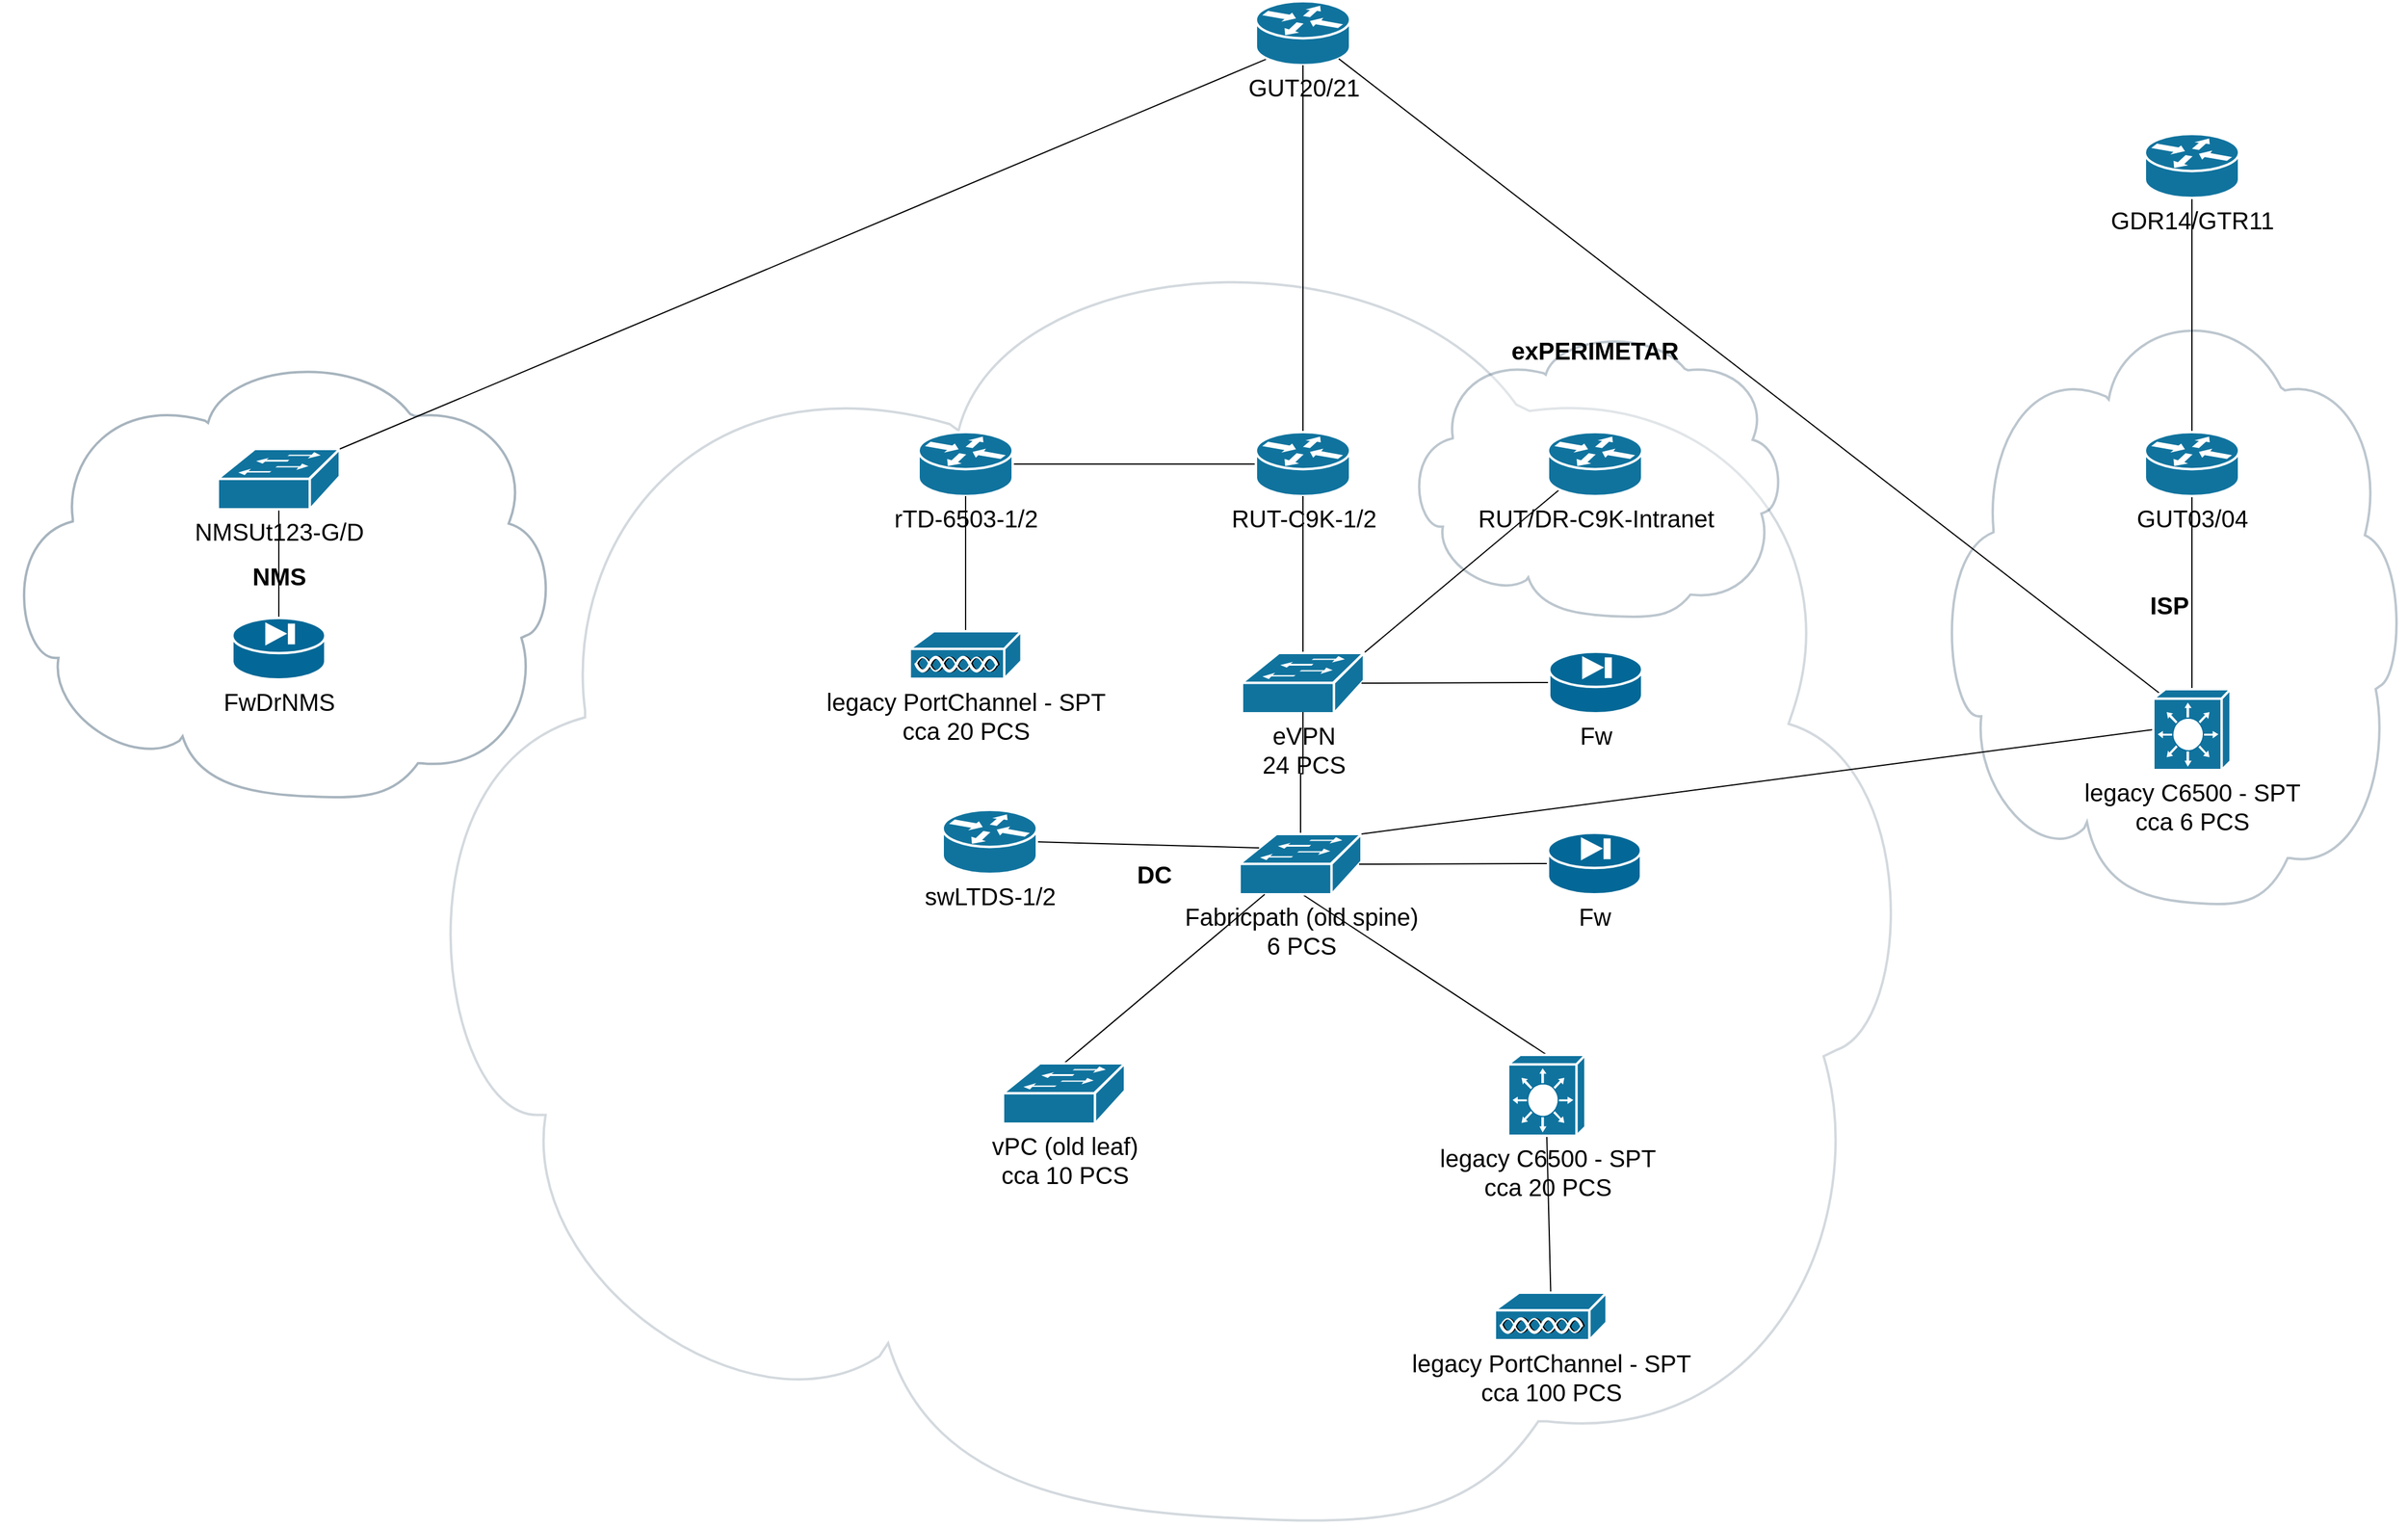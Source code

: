<mxfile version="20.8.8" type="github">
  <diagram id="6a731a19-8d31-9384-78a2-239565b7b9f0" name="Page-1">
    <mxGraphModel dx="2817" dy="1115" grid="1" gridSize="10" guides="1" tooltips="1" connect="1" arrows="1" fold="1" page="1" pageScale="1" pageWidth="827" pageHeight="1169" background="none" math="0" shadow="0">
      <root>
        <mxCell id="0" />
        <mxCell id="1" parent="0" />
        <mxCell id="YoIVaU23-7nhwGgL-xl8-2268" value="ISP" style="shape=mxgraph.cisco.storage.cloud;html=1;dashed=0;strokeColor=#23445D;fillColor=#ffffff;strokeWidth=2;fontFamily=Helvetica;fontSize=20;fontColor=#000000;align=center;fontStyle=1;opacity=30;" parent="1" vertex="1">
          <mxGeometry x="1300" y="1090" width="392" height="500" as="geometry" />
        </mxCell>
        <mxCell id="YoIVaU23-7nhwGgL-xl8-2267" value="NMS" style="shape=mxgraph.cisco.storage.cloud;html=1;dashed=0;strokeColor=#23445D;fillColor=#ffffff;strokeWidth=2;fontFamily=Helvetica;fontSize=20;fontColor=#000000;align=center;fontStyle=1;opacity=40;" parent="1" vertex="1">
          <mxGeometry x="-300" y="1130" width="460" height="371" as="geometry" />
        </mxCell>
        <mxCell id="YoIVaU23-7nhwGgL-xl8-2312" value="DC" style="shape=mxgraph.cisco.storage.cloud;html=1;dashed=0;strokeColor=#23445D;fillColor=#ffffff;strokeWidth=2;fontFamily=Helvetica;fontSize=20;fontColor=#000000;align=center;fontStyle=1;opacity=20;verticalAlign=middle;" parent="1" vertex="1">
          <mxGeometry x="20" y="1023" width="1270" height="1080" as="geometry" />
        </mxCell>
        <mxCell id="YoIVaU23-7nhwGgL-xl8-2297" style="edgeStyle=none;rounded=0;orthogonalLoop=1;jettySize=auto;html=1;exitX=0.5;exitY=0;exitDx=0;exitDy=0;exitPerimeter=0;entryX=0.5;entryY=1;entryDx=0;entryDy=0;entryPerimeter=0;fontSize=20;fontColor=#000000;endArrow=none;endFill=0;" parent="1" source="YoIVaU23-7nhwGgL-xl8-2263" target="YoIVaU23-7nhwGgL-xl8-2282" edge="1">
          <mxGeometry relative="1" as="geometry" />
        </mxCell>
        <mxCell id="YoIVaU23-7nhwGgL-xl8-2263" value="legacy PortChannel - SPT&lt;br&gt;cca 100 PCS" style="shape=mxgraph.cisco.misc.access_point;html=1;dashed=0;fillColor=#10739E;strokeColor=#ffffff;strokeWidth=2;verticalLabelPosition=bottom;verticalAlign=top;fontFamily=Helvetica;fontSize=20;fontColor=#000000;" parent="1" vertex="1">
          <mxGeometry x="937.5" y="1910" width="92.5" height="40" as="geometry" />
        </mxCell>
        <mxCell id="YoIVaU23-7nhwGgL-xl8-2318" style="edgeStyle=none;rounded=0;orthogonalLoop=1;jettySize=auto;html=1;exitX=0.5;exitY=0;exitDx=0;exitDy=0;exitPerimeter=0;fontSize=20;fontColor=#000000;endArrow=none;endFill=0;entryX=0.5;entryY=0.98;entryDx=0;entryDy=0;entryPerimeter=0;" parent="1" source="YoIVaU23-7nhwGgL-xl8-2272" target="YoIVaU23-7nhwGgL-xl8-2275" edge="1">
          <mxGeometry relative="1" as="geometry" />
        </mxCell>
        <mxCell id="YoIVaU23-7nhwGgL-xl8-2272" value="FwDrNMS" style="shape=mxgraph.cisco.security.pix_firewall;sketch=0;html=1;pointerEvents=1;dashed=0;fillColor=#036897;strokeColor=#ffffff;strokeWidth=2;verticalLabelPosition=bottom;verticalAlign=top;align=center;outlineConnect=0;fontSize=20;fontColor=#000000;" parent="1" vertex="1">
          <mxGeometry x="-108.5" y="1351" width="77" height="51" as="geometry" />
        </mxCell>
        <mxCell id="YoIVaU23-7nhwGgL-xl8-2275" value="NMSUt123-G/D" style="shape=mxgraph.cisco.switches.workgroup_switch;html=1;dashed=0;fillColor=#10739E;strokeColor=#ffffff;strokeWidth=2;verticalLabelPosition=bottom;verticalAlign=top;fontFamily=Helvetica;fontSize=20;fontColor=#000000;" parent="1" vertex="1">
          <mxGeometry x="-120.5" y="1211" width="101" height="50" as="geometry" />
        </mxCell>
        <mxCell id="YoIVaU23-7nhwGgL-xl8-2276" value="exPERIMETAR" style="shape=mxgraph.cisco.storage.cloud;html=1;dashed=0;strokeColor=#23445D;fillColor=#ffffff;strokeWidth=2;fontFamily=Helvetica;fontSize=20;fontColor=#000000;align=center;fontStyle=1;opacity=30;verticalAlign=top;" parent="1" vertex="1">
          <mxGeometry x="861.75" y="1111" width="316.5" height="240" as="geometry" />
        </mxCell>
        <mxCell id="YoIVaU23-7nhwGgL-xl8-2317" style="edgeStyle=none;rounded=0;orthogonalLoop=1;jettySize=auto;html=1;exitX=0.12;exitY=0.9;exitDx=0;exitDy=0;exitPerimeter=0;fontSize=20;fontColor=#000000;endArrow=none;endFill=0;entryX=1;entryY=0;entryDx=0;entryDy=0;entryPerimeter=0;" parent="1" source="YoIVaU23-7nhwGgL-xl8-2277" target="YoIVaU23-7nhwGgL-xl8-2275" edge="1">
          <mxGeometry relative="1" as="geometry">
            <mxPoint x="160.0" y="950" as="targetPoint" />
          </mxGeometry>
        </mxCell>
        <mxCell id="YoIVaU23-7nhwGgL-xl8-2277" value="GUT20/21" style="shape=mxgraph.cisco.routers.router;html=1;dashed=0;fillColor=#10739E;strokeColor=#ffffff;strokeWidth=2;verticalLabelPosition=bottom;verticalAlign=top;fontFamily=Helvetica;fontSize=20;fontColor=#000000;" parent="1" vertex="1">
          <mxGeometry x="739.5" y="840" width="78" height="53" as="geometry" />
        </mxCell>
        <mxCell id="YoIVaU23-7nhwGgL-xl8-2301" style="edgeStyle=none;rounded=0;orthogonalLoop=1;jettySize=auto;html=1;exitX=0;exitY=0.5;exitDx=0;exitDy=0;exitPerimeter=0;entryX=1;entryY=0.5;entryDx=0;entryDy=0;entryPerimeter=0;fontSize=20;fontColor=#000000;endArrow=none;endFill=0;" parent="1" source="YoIVaU23-7nhwGgL-xl8-2278" target="YoIVaU23-7nhwGgL-xl8-2290" edge="1">
          <mxGeometry relative="1" as="geometry" />
        </mxCell>
        <mxCell id="YoIVaU23-7nhwGgL-xl8-2304" style="edgeStyle=none;rounded=0;orthogonalLoop=1;jettySize=auto;html=1;exitX=0.5;exitY=0;exitDx=0;exitDy=0;exitPerimeter=0;fontSize=20;fontColor=#000000;endArrow=none;endFill=0;" parent="1" source="YoIVaU23-7nhwGgL-xl8-2278" target="YoIVaU23-7nhwGgL-xl8-2277" edge="1">
          <mxGeometry relative="1" as="geometry" />
        </mxCell>
        <mxCell id="YoIVaU23-7nhwGgL-xl8-2278" value="RUT-C9K-1/2" style="shape=mxgraph.cisco.routers.router;html=1;dashed=0;fillColor=#10739E;strokeColor=#ffffff;strokeWidth=2;verticalLabelPosition=bottom;verticalAlign=top;fontFamily=Helvetica;fontSize=20;fontColor=#000000;" parent="1" vertex="1">
          <mxGeometry x="739.5" y="1197" width="78" height="53" as="geometry" />
        </mxCell>
        <mxCell id="YoIVaU23-7nhwGgL-xl8-2293" style="edgeStyle=orthogonalEdgeStyle;rounded=0;orthogonalLoop=1;jettySize=auto;html=1;exitX=0.5;exitY=0;exitDx=0;exitDy=0;exitPerimeter=0;entryX=0.5;entryY=1;entryDx=0;entryDy=0;entryPerimeter=0;fontSize=20;fontColor=#000000;endArrow=none;endFill=0;" parent="1" source="YoIVaU23-7nhwGgL-xl8-2279" target="YoIVaU23-7nhwGgL-xl8-2278" edge="1">
          <mxGeometry relative="1" as="geometry" />
        </mxCell>
        <mxCell id="YoIVaU23-7nhwGgL-xl8-2300" style="edgeStyle=none;rounded=0;orthogonalLoop=1;jettySize=auto;html=1;exitX=1;exitY=0;exitDx=0;exitDy=0;exitPerimeter=0;entryX=0.12;entryY=0.9;entryDx=0;entryDy=0;entryPerimeter=0;fontSize=20;fontColor=#000000;endArrow=none;endFill=0;" parent="1" source="YoIVaU23-7nhwGgL-xl8-2279" target="YoIVaU23-7nhwGgL-xl8-2285" edge="1">
          <mxGeometry relative="1" as="geometry" />
        </mxCell>
        <mxCell id="YoIVaU23-7nhwGgL-xl8-2279" value="eVPN&lt;br&gt;24 PCS" style="shape=mxgraph.cisco.switches.workgroup_switch;html=1;dashed=0;fillColor=#10739E;strokeColor=#ffffff;strokeWidth=2;verticalLabelPosition=bottom;verticalAlign=top;fontFamily=Helvetica;fontSize=20;fontColor=#000000;" parent="1" vertex="1">
          <mxGeometry x="728" y="1380" width="101" height="50" as="geometry" />
        </mxCell>
        <mxCell id="YoIVaU23-7nhwGgL-xl8-2294" style="edgeStyle=orthogonalEdgeStyle;rounded=0;orthogonalLoop=1;jettySize=auto;html=1;exitX=0.5;exitY=0;exitDx=0;exitDy=0;exitPerimeter=0;entryX=0.5;entryY=0.98;entryDx=0;entryDy=0;entryPerimeter=0;fontSize=20;fontColor=#000000;endArrow=none;endFill=0;" parent="1" source="YoIVaU23-7nhwGgL-xl8-2280" target="YoIVaU23-7nhwGgL-xl8-2279" edge="1">
          <mxGeometry relative="1" as="geometry" />
        </mxCell>
        <mxCell id="YoIVaU23-7nhwGgL-xl8-2295" style="rounded=0;orthogonalLoop=1;jettySize=auto;html=1;exitX=0.5;exitY=0.98;exitDx=0;exitDy=0;exitPerimeter=0;entryX=0.5;entryY=0;entryDx=0;entryDy=0;entryPerimeter=0;fontSize=20;fontColor=#000000;endArrow=none;endFill=0;" parent="1" source="YoIVaU23-7nhwGgL-xl8-2280" target="YoIVaU23-7nhwGgL-xl8-2282" edge="1">
          <mxGeometry relative="1" as="geometry" />
        </mxCell>
        <mxCell id="YoIVaU23-7nhwGgL-xl8-2280" value="Fabricpath (old spine)&lt;br&gt;6 PCS" style="shape=mxgraph.cisco.switches.workgroup_switch;html=1;dashed=0;fillColor=#10739E;strokeColor=#ffffff;strokeWidth=2;verticalLabelPosition=bottom;verticalAlign=top;fontFamily=Helvetica;fontSize=20;fontColor=#000000;" parent="1" vertex="1">
          <mxGeometry x="726" y="1530" width="101" height="50" as="geometry" />
        </mxCell>
        <mxCell id="YoIVaU23-7nhwGgL-xl8-2296" style="edgeStyle=none;rounded=0;orthogonalLoop=1;jettySize=auto;html=1;exitX=0.5;exitY=0;exitDx=0;exitDy=0;exitPerimeter=0;fontSize=20;fontColor=#000000;endArrow=none;endFill=0;" parent="1" source="YoIVaU23-7nhwGgL-xl8-2281" target="YoIVaU23-7nhwGgL-xl8-2280" edge="1">
          <mxGeometry relative="1" as="geometry" />
        </mxCell>
        <mxCell id="YoIVaU23-7nhwGgL-xl8-2281" value="vPC (old leaf)&lt;br&gt;cca 10 PCS" style="shape=mxgraph.cisco.switches.workgroup_switch;html=1;dashed=0;fillColor=#10739E;strokeColor=#ffffff;strokeWidth=2;verticalLabelPosition=bottom;verticalAlign=top;fontFamily=Helvetica;fontSize=20;fontColor=#000000;" parent="1" vertex="1">
          <mxGeometry x="530" y="1720" width="101" height="50" as="geometry" />
        </mxCell>
        <mxCell id="YoIVaU23-7nhwGgL-xl8-2282" value="legacy C6500 - SPT&lt;br&gt;cca 20 PCS" style="shape=mxgraph.cisco.switches.layer_3_switch;html=1;dashed=0;fillColor=#10739E;strokeColor=#ffffff;strokeWidth=2;verticalLabelPosition=bottom;verticalAlign=top;fontFamily=Helvetica;fontSize=20;fontColor=#000000;" parent="1" vertex="1">
          <mxGeometry x="948.5" y="1713" width="64" height="67" as="geometry" />
        </mxCell>
        <mxCell id="YoIVaU23-7nhwGgL-xl8-2298" style="edgeStyle=none;rounded=0;orthogonalLoop=1;jettySize=auto;html=1;exitX=0;exitY=0.5;exitDx=0;exitDy=0;exitPerimeter=0;entryX=0.98;entryY=0.5;entryDx=0;entryDy=0;entryPerimeter=0;fontSize=20;fontColor=#000000;endArrow=none;endFill=0;" parent="1" source="YoIVaU23-7nhwGgL-xl8-2283" target="YoIVaU23-7nhwGgL-xl8-2279" edge="1">
          <mxGeometry relative="1" as="geometry" />
        </mxCell>
        <mxCell id="YoIVaU23-7nhwGgL-xl8-2283" value="Fw" style="shape=mxgraph.cisco.security.pix_firewall;sketch=0;html=1;pointerEvents=1;dashed=0;fillColor=#036897;strokeColor=#ffffff;strokeWidth=2;verticalLabelPosition=bottom;verticalAlign=top;align=center;outlineConnect=0;fontSize=20;fontColor=#000000;" parent="1" vertex="1">
          <mxGeometry x="982.5" y="1379" width="77" height="51" as="geometry" />
        </mxCell>
        <mxCell id="YoIVaU23-7nhwGgL-xl8-2299" style="edgeStyle=none;rounded=0;orthogonalLoop=1;jettySize=auto;html=1;exitX=0;exitY=0.5;exitDx=0;exitDy=0;exitPerimeter=0;entryX=0.98;entryY=0.5;entryDx=0;entryDy=0;entryPerimeter=0;fontSize=20;fontColor=#000000;endArrow=none;endFill=0;" parent="1" source="YoIVaU23-7nhwGgL-xl8-2284" target="YoIVaU23-7nhwGgL-xl8-2280" edge="1">
          <mxGeometry relative="1" as="geometry" />
        </mxCell>
        <mxCell id="YoIVaU23-7nhwGgL-xl8-2284" value="Fw" style="shape=mxgraph.cisco.security.pix_firewall;sketch=0;html=1;pointerEvents=1;dashed=0;fillColor=#036897;strokeColor=#ffffff;strokeWidth=2;verticalLabelPosition=bottom;verticalAlign=top;align=center;outlineConnect=0;fontSize=20;fontColor=#000000;" parent="1" vertex="1">
          <mxGeometry x="981.5" y="1529" width="77" height="51" as="geometry" />
        </mxCell>
        <mxCell id="YoIVaU23-7nhwGgL-xl8-2285" value="RUT/DR-C9K-Intranet" style="shape=mxgraph.cisco.routers.router;html=1;dashed=0;fillColor=#10739E;strokeColor=#ffffff;strokeWidth=2;verticalLabelPosition=bottom;verticalAlign=top;fontFamily=Helvetica;fontSize=20;fontColor=#000000;" parent="1" vertex="1">
          <mxGeometry x="981.5" y="1197" width="78" height="53" as="geometry" />
        </mxCell>
        <mxCell id="YoIVaU23-7nhwGgL-xl8-2310" style="edgeStyle=none;rounded=0;orthogonalLoop=1;jettySize=auto;html=1;exitX=0.5;exitY=0;exitDx=0;exitDy=0;exitPerimeter=0;fontSize=20;fontColor=#000000;endArrow=none;endFill=0;" parent="1" source="YoIVaU23-7nhwGgL-xl8-2287" target="YoIVaU23-7nhwGgL-xl8-2289" edge="1">
          <mxGeometry relative="1" as="geometry" />
        </mxCell>
        <mxCell id="YoIVaU23-7nhwGgL-xl8-2314" style="edgeStyle=none;rounded=0;orthogonalLoop=1;jettySize=auto;html=1;exitX=0;exitY=0.5;exitDx=0;exitDy=0;exitPerimeter=0;entryX=1;entryY=0;entryDx=0;entryDy=0;entryPerimeter=0;fontSize=20;fontColor=#000000;endArrow=none;endFill=0;" parent="1" source="YoIVaU23-7nhwGgL-xl8-2287" target="YoIVaU23-7nhwGgL-xl8-2280" edge="1">
          <mxGeometry relative="1" as="geometry" />
        </mxCell>
        <mxCell id="YoIVaU23-7nhwGgL-xl8-2316" style="edgeStyle=none;rounded=0;orthogonalLoop=1;jettySize=auto;html=1;exitX=0.08;exitY=0.05;exitDx=0;exitDy=0;exitPerimeter=0;entryX=0.88;entryY=0.9;entryDx=0;entryDy=0;entryPerimeter=0;fontSize=20;fontColor=#000000;endArrow=none;endFill=0;" parent="1" source="YoIVaU23-7nhwGgL-xl8-2287" target="YoIVaU23-7nhwGgL-xl8-2277" edge="1">
          <mxGeometry relative="1" as="geometry" />
        </mxCell>
        <mxCell id="YoIVaU23-7nhwGgL-xl8-2287" value="legacy C6500 - SPT&lt;br&gt;cca 6 PCS" style="shape=mxgraph.cisco.switches.layer_3_switch;html=1;dashed=0;fillColor=#10739E;strokeColor=#ffffff;strokeWidth=2;verticalLabelPosition=bottom;verticalAlign=top;fontFamily=Helvetica;fontSize=20;fontColor=#000000;" parent="1" vertex="1">
          <mxGeometry x="1483" y="1410" width="64" height="67" as="geometry" />
        </mxCell>
        <mxCell id="YoIVaU23-7nhwGgL-xl8-2319" style="edgeStyle=none;rounded=0;orthogonalLoop=1;jettySize=auto;html=1;exitX=0.5;exitY=0;exitDx=0;exitDy=0;exitPerimeter=0;entryX=0.5;entryY=1;entryDx=0;entryDy=0;entryPerimeter=0;fontSize=20;fontColor=#000000;endArrow=none;endFill=0;" parent="1" source="YoIVaU23-7nhwGgL-xl8-2289" target="YoIVaU23-7nhwGgL-xl8-2315" edge="1">
          <mxGeometry relative="1" as="geometry" />
        </mxCell>
        <mxCell id="YoIVaU23-7nhwGgL-xl8-2289" value="GUT03/04" style="shape=mxgraph.cisco.routers.router;html=1;dashed=0;fillColor=#10739E;strokeColor=#ffffff;strokeWidth=2;verticalLabelPosition=bottom;verticalAlign=top;fontFamily=Helvetica;fontSize=20;fontColor=#000000;" parent="1" vertex="1">
          <mxGeometry x="1476" y="1197" width="78" height="53" as="geometry" />
        </mxCell>
        <mxCell id="YoIVaU23-7nhwGgL-xl8-2290" value="rTD-6503-1/2" style="shape=mxgraph.cisco.routers.router;html=1;dashed=0;fillColor=#10739E;strokeColor=#ffffff;strokeWidth=2;verticalLabelPosition=bottom;verticalAlign=top;fontFamily=Helvetica;fontSize=20;fontColor=#000000;" parent="1" vertex="1">
          <mxGeometry x="460" y="1197" width="78" height="53" as="geometry" />
        </mxCell>
        <mxCell id="YoIVaU23-7nhwGgL-xl8-2303" style="edgeStyle=none;rounded=0;orthogonalLoop=1;jettySize=auto;html=1;exitX=1;exitY=0.5;exitDx=0;exitDy=0;exitPerimeter=0;entryX=0.16;entryY=0.23;entryDx=0;entryDy=0;entryPerimeter=0;fontSize=20;fontColor=#000000;endArrow=none;endFill=0;" parent="1" source="YoIVaU23-7nhwGgL-xl8-2291" target="YoIVaU23-7nhwGgL-xl8-2280" edge="1">
          <mxGeometry relative="1" as="geometry" />
        </mxCell>
        <mxCell id="YoIVaU23-7nhwGgL-xl8-2291" value="swLTDS-1/2" style="shape=mxgraph.cisco.routers.router;html=1;dashed=0;fillColor=#10739E;strokeColor=#ffffff;strokeWidth=2;verticalLabelPosition=bottom;verticalAlign=top;fontFamily=Helvetica;fontSize=20;fontColor=#000000;" parent="1" vertex="1">
          <mxGeometry x="480" y="1510" width="78" height="53" as="geometry" />
        </mxCell>
        <mxCell id="84iJdzDGueFHjiBHcFsv-2" style="edgeStyle=orthogonalEdgeStyle;rounded=0;orthogonalLoop=1;jettySize=auto;html=1;exitX=0.5;exitY=0;exitDx=0;exitDy=0;exitPerimeter=0;endArrow=none;endFill=0;" edge="1" parent="1" source="YoIVaU23-7nhwGgL-xl8-2308" target="YoIVaU23-7nhwGgL-xl8-2290">
          <mxGeometry relative="1" as="geometry" />
        </mxCell>
        <mxCell id="YoIVaU23-7nhwGgL-xl8-2308" value="legacy PortChannel - SPT&lt;br&gt;cca 20 PCS" style="shape=mxgraph.cisco.misc.access_point;html=1;dashed=0;fillColor=#10739E;strokeColor=#ffffff;strokeWidth=2;verticalLabelPosition=bottom;verticalAlign=top;fontFamily=Helvetica;fontSize=20;fontColor=#000000;" parent="1" vertex="1">
          <mxGeometry x="452.75" y="1362" width="92.5" height="40" as="geometry" />
        </mxCell>
        <mxCell id="YoIVaU23-7nhwGgL-xl8-2315" value="GDR14/GTR11" style="shape=mxgraph.cisco.routers.router;html=1;dashed=0;fillColor=#10739E;strokeColor=#ffffff;strokeWidth=2;verticalLabelPosition=bottom;verticalAlign=top;fontFamily=Helvetica;fontSize=20;fontColor=#000000;" parent="1" vertex="1">
          <mxGeometry x="1476" y="950" width="78" height="53" as="geometry" />
        </mxCell>
      </root>
    </mxGraphModel>
  </diagram>
</mxfile>
